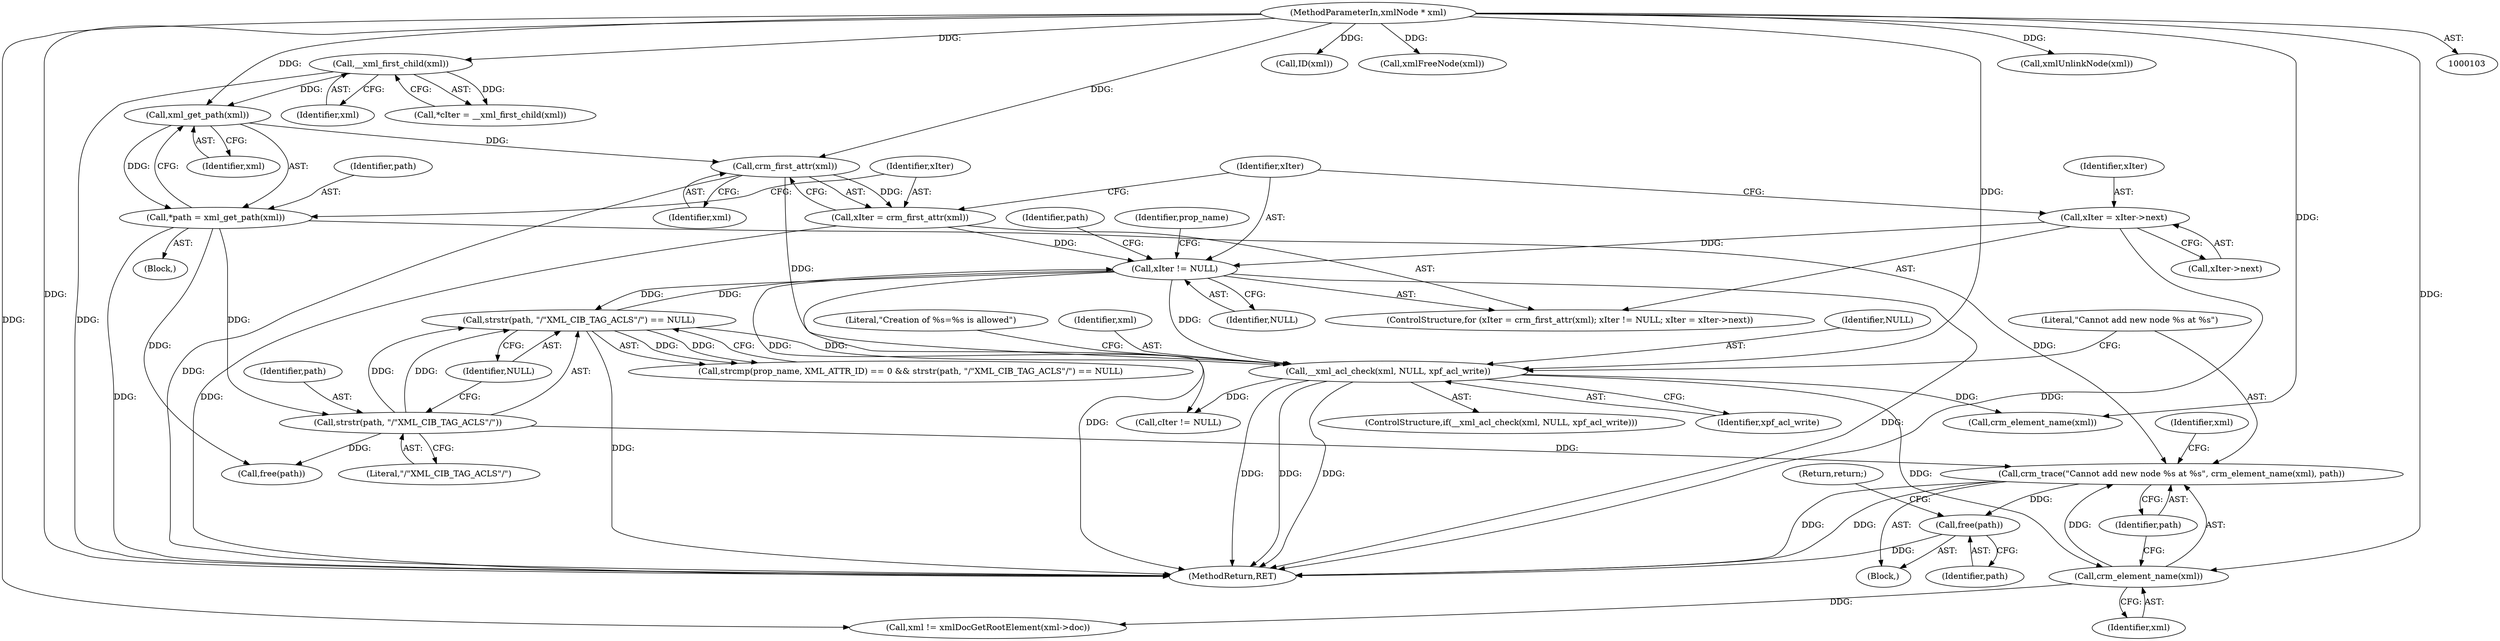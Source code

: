 digraph "0_pacemaker_84ac07c@API" {
"1000202" [label="(Call,free(path))"];
"1000185" [label="(Call,crm_trace(\"Cannot add new node %s at %s\", crm_element_name(xml), path))"];
"1000187" [label="(Call,crm_element_name(xml))"];
"1000171" [label="(Call,__xml_acl_check(xml, NULL, xpf_acl_write))"];
"1000136" [label="(Call,crm_first_attr(xml))"];
"1000131" [label="(Call,xml_get_path(xml))"];
"1000109" [label="(Call,__xml_first_child(xml))"];
"1000104" [label="(MethodParameterIn,xmlNode * xml)"];
"1000162" [label="(Call,strstr(path, \"/\"XML_CIB_TAG_ACLS\"/\") == NULL)"];
"1000163" [label="(Call,strstr(path, \"/\"XML_CIB_TAG_ACLS\"/\"))"];
"1000129" [label="(Call,*path = xml_get_path(xml))"];
"1000138" [label="(Call,xIter != NULL)"];
"1000141" [label="(Call,xIter = xIter->next)"];
"1000134" [label="(Call,xIter = crm_first_attr(xml))"];
"1000180" [label="(Call,ID(xml))"];
"1000141" [label="(Call,xIter = xIter->next)"];
"1000162" [label="(Call,strstr(path, \"/\"XML_CIB_TAG_ACLS\"/\") == NULL)"];
"1000142" [label="(Identifier,xIter)"];
"1000138" [label="(Call,xIter != NULL)"];
"1000140" [label="(Identifier,NULL)"];
"1000200" [label="(Call,xmlFreeNode(xml))"];
"1000110" [label="(Identifier,xml)"];
"1000156" [label="(Call,strcmp(prop_name, XML_ATTR_ID) == 0 && strstr(path, \"/\"XML_CIB_TAG_ACLS\"/\") == NULL)"];
"1000123" [label="(Block,)"];
"1000163" [label="(Call,strstr(path, \"/\"XML_CIB_TAG_ACLS\"/\"))"];
"1000173" [label="(Identifier,NULL)"];
"1000186" [label="(Literal,\"Cannot add new node %s at %s\")"];
"1000136" [label="(Call,crm_first_attr(xml))"];
"1000203" [label="(Identifier,path)"];
"1000170" [label="(ControlStructure,if(__xml_acl_check(xml, NULL, xpf_acl_write)))"];
"1000129" [label="(Call,*path = xml_get_path(xml))"];
"1000135" [label="(Identifier,xIter)"];
"1000177" [label="(Literal,\"Creation of %s=%s is allowed\")"];
"1000206" [label="(Identifier,path)"];
"1000192" [label="(Identifier,xml)"];
"1000164" [label="(Identifier,path)"];
"1000174" [label="(Identifier,xpf_acl_write)"];
"1000185" [label="(Call,crm_trace(\"Cannot add new node %s at %s\", crm_element_name(xml), path))"];
"1000222" [label="(MethodReturn,RET)"];
"1000131" [label="(Call,xml_get_path(xml))"];
"1000198" [label="(Call,xmlUnlinkNode(xml))"];
"1000165" [label="(Literal,\"/\"XML_CIB_TAG_ACLS\"/\")"];
"1000107" [label="(Call,*cIter = __xml_first_child(xml))"];
"1000133" [label="(ControlStructure,for (xIter = crm_first_attr(xml); xIter != NULL; xIter = xIter->next))"];
"1000202" [label="(Call,free(path))"];
"1000134" [label="(Call,xIter = crm_first_attr(xml))"];
"1000149" [label="(Identifier,prop_name)"];
"1000184" [label="(Block,)"];
"1000104" [label="(MethodParameterIn,xmlNode * xml)"];
"1000189" [label="(Identifier,path)"];
"1000187" [label="(Call,crm_element_name(xml))"];
"1000178" [label="(Call,crm_element_name(xml))"];
"1000132" [label="(Identifier,xml)"];
"1000139" [label="(Identifier,xIter)"];
"1000137" [label="(Identifier,xml)"];
"1000204" [label="(Return,return;)"];
"1000191" [label="(Call,xml != xmlDocGetRootElement(xml->doc))"];
"1000171" [label="(Call,__xml_acl_check(xml, NULL, xpf_acl_write))"];
"1000188" [label="(Identifier,xml)"];
"1000130" [label="(Identifier,path)"];
"1000166" [label="(Identifier,NULL)"];
"1000143" [label="(Call,xIter->next)"];
"1000208" [label="(Call,cIter != NULL)"];
"1000109" [label="(Call,__xml_first_child(xml))"];
"1000205" [label="(Call,free(path))"];
"1000172" [label="(Identifier,xml)"];
"1000202" -> "1000184"  [label="AST: "];
"1000202" -> "1000203"  [label="CFG: "];
"1000203" -> "1000202"  [label="AST: "];
"1000204" -> "1000202"  [label="CFG: "];
"1000202" -> "1000222"  [label="DDG: "];
"1000185" -> "1000202"  [label="DDG: "];
"1000185" -> "1000184"  [label="AST: "];
"1000185" -> "1000189"  [label="CFG: "];
"1000186" -> "1000185"  [label="AST: "];
"1000187" -> "1000185"  [label="AST: "];
"1000189" -> "1000185"  [label="AST: "];
"1000192" -> "1000185"  [label="CFG: "];
"1000185" -> "1000222"  [label="DDG: "];
"1000185" -> "1000222"  [label="DDG: "];
"1000187" -> "1000185"  [label="DDG: "];
"1000129" -> "1000185"  [label="DDG: "];
"1000163" -> "1000185"  [label="DDG: "];
"1000187" -> "1000188"  [label="CFG: "];
"1000188" -> "1000187"  [label="AST: "];
"1000189" -> "1000187"  [label="CFG: "];
"1000171" -> "1000187"  [label="DDG: "];
"1000104" -> "1000187"  [label="DDG: "];
"1000187" -> "1000191"  [label="DDG: "];
"1000171" -> "1000170"  [label="AST: "];
"1000171" -> "1000174"  [label="CFG: "];
"1000172" -> "1000171"  [label="AST: "];
"1000173" -> "1000171"  [label="AST: "];
"1000174" -> "1000171"  [label="AST: "];
"1000177" -> "1000171"  [label="CFG: "];
"1000186" -> "1000171"  [label="CFG: "];
"1000171" -> "1000222"  [label="DDG: "];
"1000171" -> "1000222"  [label="DDG: "];
"1000171" -> "1000222"  [label="DDG: "];
"1000136" -> "1000171"  [label="DDG: "];
"1000104" -> "1000171"  [label="DDG: "];
"1000162" -> "1000171"  [label="DDG: "];
"1000138" -> "1000171"  [label="DDG: "];
"1000171" -> "1000178"  [label="DDG: "];
"1000171" -> "1000208"  [label="DDG: "];
"1000136" -> "1000134"  [label="AST: "];
"1000136" -> "1000137"  [label="CFG: "];
"1000137" -> "1000136"  [label="AST: "];
"1000134" -> "1000136"  [label="CFG: "];
"1000136" -> "1000222"  [label="DDG: "];
"1000136" -> "1000134"  [label="DDG: "];
"1000131" -> "1000136"  [label="DDG: "];
"1000104" -> "1000136"  [label="DDG: "];
"1000131" -> "1000129"  [label="AST: "];
"1000131" -> "1000132"  [label="CFG: "];
"1000132" -> "1000131"  [label="AST: "];
"1000129" -> "1000131"  [label="CFG: "];
"1000131" -> "1000129"  [label="DDG: "];
"1000109" -> "1000131"  [label="DDG: "];
"1000104" -> "1000131"  [label="DDG: "];
"1000109" -> "1000107"  [label="AST: "];
"1000109" -> "1000110"  [label="CFG: "];
"1000110" -> "1000109"  [label="AST: "];
"1000107" -> "1000109"  [label="CFG: "];
"1000109" -> "1000222"  [label="DDG: "];
"1000109" -> "1000107"  [label="DDG: "];
"1000104" -> "1000109"  [label="DDG: "];
"1000104" -> "1000103"  [label="AST: "];
"1000104" -> "1000222"  [label="DDG: "];
"1000104" -> "1000178"  [label="DDG: "];
"1000104" -> "1000180"  [label="DDG: "];
"1000104" -> "1000191"  [label="DDG: "];
"1000104" -> "1000198"  [label="DDG: "];
"1000104" -> "1000200"  [label="DDG: "];
"1000162" -> "1000156"  [label="AST: "];
"1000162" -> "1000166"  [label="CFG: "];
"1000163" -> "1000162"  [label="AST: "];
"1000166" -> "1000162"  [label="AST: "];
"1000156" -> "1000162"  [label="CFG: "];
"1000162" -> "1000222"  [label="DDG: "];
"1000162" -> "1000138"  [label="DDG: "];
"1000162" -> "1000156"  [label="DDG: "];
"1000162" -> "1000156"  [label="DDG: "];
"1000163" -> "1000162"  [label="DDG: "];
"1000163" -> "1000162"  [label="DDG: "];
"1000138" -> "1000162"  [label="DDG: "];
"1000163" -> "1000165"  [label="CFG: "];
"1000164" -> "1000163"  [label="AST: "];
"1000165" -> "1000163"  [label="AST: "];
"1000166" -> "1000163"  [label="CFG: "];
"1000129" -> "1000163"  [label="DDG: "];
"1000163" -> "1000205"  [label="DDG: "];
"1000129" -> "1000123"  [label="AST: "];
"1000130" -> "1000129"  [label="AST: "];
"1000135" -> "1000129"  [label="CFG: "];
"1000129" -> "1000222"  [label="DDG: "];
"1000129" -> "1000205"  [label="DDG: "];
"1000138" -> "1000133"  [label="AST: "];
"1000138" -> "1000140"  [label="CFG: "];
"1000139" -> "1000138"  [label="AST: "];
"1000140" -> "1000138"  [label="AST: "];
"1000149" -> "1000138"  [label="CFG: "];
"1000206" -> "1000138"  [label="CFG: "];
"1000138" -> "1000222"  [label="DDG: "];
"1000138" -> "1000222"  [label="DDG: "];
"1000141" -> "1000138"  [label="DDG: "];
"1000134" -> "1000138"  [label="DDG: "];
"1000138" -> "1000208"  [label="DDG: "];
"1000141" -> "1000133"  [label="AST: "];
"1000141" -> "1000143"  [label="CFG: "];
"1000142" -> "1000141"  [label="AST: "];
"1000143" -> "1000141"  [label="AST: "];
"1000139" -> "1000141"  [label="CFG: "];
"1000141" -> "1000222"  [label="DDG: "];
"1000134" -> "1000133"  [label="AST: "];
"1000135" -> "1000134"  [label="AST: "];
"1000139" -> "1000134"  [label="CFG: "];
"1000134" -> "1000222"  [label="DDG: "];
}
